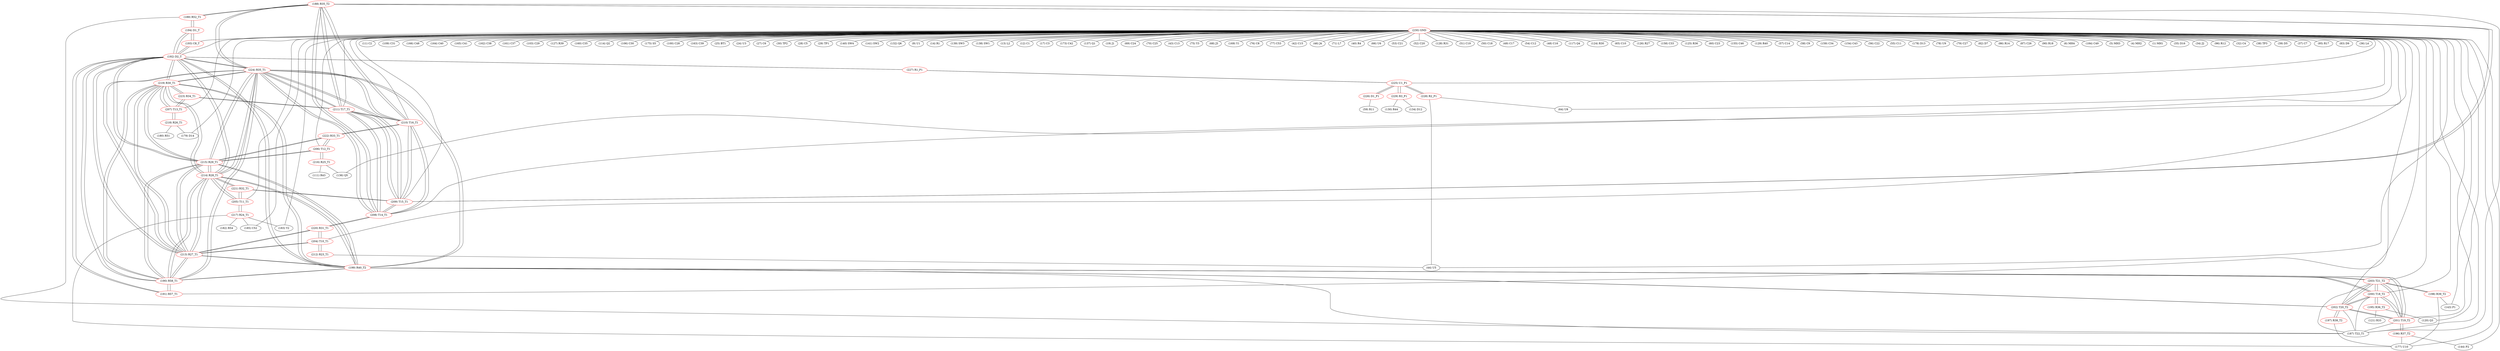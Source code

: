 graph {
	188 [label="(188) R35_T2" color=red]
	189 [label="(189) R52_T1"]
	187 [label="(187) T22_T1"]
	208 [label="(208) T14_T1"]
	209 [label="(209) T15_T1"]
	211 [label="(211) T17_T1"]
	210 [label="(210) T16_T1"]
	224 [label="(224) R35_T1"]
	189 [label="(189) R52_T1" color=red]
	194 [label="(194) D1_T"]
	188 [label="(188) R35_T2"]
	187 [label="(187) T22_T1"]
	190 [label="(190) R58_T1" color=red]
	192 [label="(192) D2_T"]
	199 [label="(199) R40_T2"]
	213 [label="(213) R27_T1"]
	214 [label="(214) R28_T1"]
	215 [label="(215) R29_T1"]
	219 [label="(219) R30_T1"]
	224 [label="(224) R35_T1"]
	191 [label="(191) R57_T1"]
	191 [label="(191) R57_T1" color=red]
	192 [label="(192) D2_T"]
	190 [label="(190) R58_T1"]
	192 [label="(192) D2_T" color=red]
	190 [label="(190) R58_T1"]
	199 [label="(199) R40_T2"]
	213 [label="(213) R27_T1"]
	214 [label="(214) R28_T1"]
	215 [label="(215) R29_T1"]
	219 [label="(219) R30_T1"]
	224 [label="(224) R35_T1"]
	194 [label="(194) D1_T"]
	193 [label="(193) C8_T"]
	191 [label="(191) R57_T1"]
	227 [label="(227) R1_P1"]
	193 [label="(193) C8_T" color=red]
	194 [label="(194) D1_T"]
	192 [label="(192) D2_T"]
	194 [label="(194) D1_T" color=red]
	192 [label="(192) D2_T"]
	193 [label="(193) C8_T"]
	189 [label="(189) R52_T1"]
	195 [label="(195) R36_T2" color=red]
	120 [label="(120) Q3"]
	121 [label="(121) R33"]
	200 [label="(200) T18_T2"]
	196 [label="(196) R37_T2" color=red]
	177 [label="(177) U10"]
	144 [label="(144) P2"]
	201 [label="(201) T19_T2"]
	197 [label="(197) R38_T2" color=red]
	177 [label="(177) U10"]
	202 [label="(202) T20_T2"]
	198 [label="(198) R39_T2" color=red]
	177 [label="(177) U10"]
	143 [label="(143) P1"]
	203 [label="(203) T21_T2"]
	199 [label="(199) R40_T2" color=red]
	192 [label="(192) D2_T"]
	190 [label="(190) R58_T1"]
	213 [label="(213) R27_T1"]
	214 [label="(214) R28_T1"]
	215 [label="(215) R29_T1"]
	219 [label="(219) R30_T1"]
	224 [label="(224) R35_T1"]
	202 [label="(202) T20_T2"]
	203 [label="(203) T21_T2"]
	201 [label="(201) T19_T2"]
	187 [label="(187) T22_T1"]
	200 [label="(200) T18_T2"]
	200 [label="(200) T18_T2" color=red]
	202 [label="(202) T20_T2"]
	203 [label="(203) T21_T2"]
	201 [label="(201) T19_T2"]
	199 [label="(199) R40_T2"]
	187 [label="(187) T22_T1"]
	195 [label="(195) R36_T2"]
	201 [label="(201) T19_T2" color=red]
	202 [label="(202) T20_T2"]
	203 [label="(203) T21_T2"]
	199 [label="(199) R40_T2"]
	187 [label="(187) T22_T1"]
	200 [label="(200) T18_T2"]
	196 [label="(196) R37_T2"]
	202 [label="(202) T20_T2" color=red]
	203 [label="(203) T21_T2"]
	201 [label="(201) T19_T2"]
	199 [label="(199) R40_T2"]
	187 [label="(187) T22_T1"]
	200 [label="(200) T18_T2"]
	197 [label="(197) R38_T2"]
	203 [label="(203) T21_T2" color=red]
	202 [label="(202) T20_T2"]
	201 [label="(201) T19_T2"]
	199 [label="(199) R40_T2"]
	187 [label="(187) T22_T1"]
	200 [label="(200) T18_T2"]
	198 [label="(198) R39_T2"]
	204 [label="(204) T10_T1" color=red]
	212 [label="(212) R23_T1"]
	220 [label="(220) R31_T1"]
	213 [label="(213) R27_T1"]
	205 [label="(205) T11_T1" color=red]
	217 [label="(217) R24_T1"]
	221 [label="(221) R32_T1"]
	214 [label="(214) R28_T1"]
	206 [label="(206) T12_T1" color=red]
	222 [label="(222) R33_T1"]
	215 [label="(215) R29_T1"]
	216 [label="(216) R25_T1"]
	207 [label="(207) T13_T1" color=red]
	223 [label="(223) R34_T1"]
	219 [label="(219) R30_T1"]
	218 [label="(218) R26_T1"]
	208 [label="(208) T14_T1" color=red]
	209 [label="(209) T15_T1"]
	211 [label="(211) T17_T1"]
	210 [label="(210) T16_T1"]
	224 [label="(224) R35_T1"]
	188 [label="(188) R35_T2"]
	220 [label="(220) R31_T1"]
	209 [label="(209) T15_T1" color=red]
	208 [label="(208) T14_T1"]
	211 [label="(211) T17_T1"]
	210 [label="(210) T16_T1"]
	224 [label="(224) R35_T1"]
	188 [label="(188) R35_T2"]
	221 [label="(221) R32_T1"]
	210 [label="(210) T16_T1" color=red]
	208 [label="(208) T14_T1"]
	209 [label="(209) T15_T1"]
	211 [label="(211) T17_T1"]
	224 [label="(224) R35_T1"]
	188 [label="(188) R35_T2"]
	222 [label="(222) R33_T1"]
	211 [label="(211) T17_T1" color=red]
	208 [label="(208) T14_T1"]
	209 [label="(209) T15_T1"]
	210 [label="(210) T16_T1"]
	224 [label="(224) R35_T1"]
	188 [label="(188) R35_T2"]
	223 [label="(223) R34_T1"]
	212 [label="(212) R23_T1" color=red]
	44 [label="(44) U5"]
	204 [label="(204) T10_T1"]
	213 [label="(213) R27_T1" color=red]
	192 [label="(192) D2_T"]
	190 [label="(190) R58_T1"]
	199 [label="(199) R40_T2"]
	214 [label="(214) R28_T1"]
	215 [label="(215) R29_T1"]
	219 [label="(219) R30_T1"]
	224 [label="(224) R35_T1"]
	220 [label="(220) R31_T1"]
	204 [label="(204) T10_T1"]
	214 [label="(214) R28_T1" color=red]
	192 [label="(192) D2_T"]
	190 [label="(190) R58_T1"]
	199 [label="(199) R40_T2"]
	213 [label="(213) R27_T1"]
	215 [label="(215) R29_T1"]
	219 [label="(219) R30_T1"]
	224 [label="(224) R35_T1"]
	221 [label="(221) R32_T1"]
	205 [label="(205) T11_T1"]
	215 [label="(215) R29_T1" color=red]
	192 [label="(192) D2_T"]
	190 [label="(190) R58_T1"]
	199 [label="(199) R40_T2"]
	213 [label="(213) R27_T1"]
	214 [label="(214) R28_T1"]
	219 [label="(219) R30_T1"]
	224 [label="(224) R35_T1"]
	222 [label="(222) R33_T1"]
	206 [label="(206) T12_T1"]
	216 [label="(216) R25_T1" color=red]
	111 [label="(111) R43"]
	136 [label="(136) Q5"]
	206 [label="(206) T12_T1"]
	217 [label="(217) R24_T1" color=red]
	185 [label="(185) C52"]
	177 [label="(177) U10"]
	182 [label="(182) R54"]
	183 [label="(183) Y2"]
	205 [label="(205) T11_T1"]
	218 [label="(218) R26_T1" color=red]
	180 [label="(180) R51"]
	179 [label="(179) D14"]
	207 [label="(207) T13_T1"]
	219 [label="(219) R30_T1" color=red]
	192 [label="(192) D2_T"]
	190 [label="(190) R58_T1"]
	199 [label="(199) R40_T2"]
	213 [label="(213) R27_T1"]
	214 [label="(214) R28_T1"]
	215 [label="(215) R29_T1"]
	224 [label="(224) R35_T1"]
	207 [label="(207) T13_T1"]
	223 [label="(223) R34_T1"]
	220 [label="(220) R31_T1" color=red]
	213 [label="(213) R27_T1"]
	204 [label="(204) T10_T1"]
	208 [label="(208) T14_T1"]
	221 [label="(221) R32_T1" color=red]
	209 [label="(209) T15_T1"]
	205 [label="(205) T11_T1"]
	214 [label="(214) R28_T1"]
	222 [label="(222) R33_T1" color=red]
	210 [label="(210) T16_T1"]
	215 [label="(215) R29_T1"]
	206 [label="(206) T12_T1"]
	223 [label="(223) R34_T1" color=red]
	211 [label="(211) T17_T1"]
	207 [label="(207) T13_T1"]
	219 [label="(219) R30_T1"]
	224 [label="(224) R35_T1" color=red]
	192 [label="(192) D2_T"]
	190 [label="(190) R58_T1"]
	199 [label="(199) R40_T2"]
	213 [label="(213) R27_T1"]
	214 [label="(214) R28_T1"]
	215 [label="(215) R29_T1"]
	219 [label="(219) R30_T1"]
	208 [label="(208) T14_T1"]
	209 [label="(209) T15_T1"]
	211 [label="(211) T17_T1"]
	210 [label="(210) T16_T1"]
	188 [label="(188) R35_T2"]
	225 [label="(225) U1_P1" color=red]
	226 [label="(226) D1_P1"]
	228 [label="(228) R2_P1"]
	229 [label="(229) R3_P1"]
	227 [label="(227) R1_P1"]
	226 [label="(226) D1_P1" color=red]
	59 [label="(59) R11"]
	225 [label="(225) U1_P1"]
	227 [label="(227) R1_P1" color=red]
	192 [label="(192) D2_T"]
	225 [label="(225) U1_P1"]
	228 [label="(228) R2_P1" color=red]
	44 [label="(44) U5"]
	64 [label="(64) U8"]
	225 [label="(225) U1_P1"]
	229 [label="(229) R3_P1" color=red]
	134 [label="(134) D12"]
	130 [label="(130) R44"]
	225 [label="(225) U1_P1"]
	230 [label="(230) GND" color=red]
	11 [label="(11) C2"]
	109 [label="(109) C31"]
	166 [label="(166) C48"]
	164 [label="(164) C40"]
	165 [label="(165) C41"]
	162 [label="(162) C38"]
	161 [label="(161) C37"]
	103 [label="(103) C29"]
	64 [label="(64) U8"]
	127 [label="(127) R39"]
	160 [label="(160) C35"]
	114 [label="(114) Q2"]
	106 [label="(106) C30"]
	175 [label="(175) S5"]
	100 [label="(100) C28"]
	163 [label="(163) C39"]
	25 [label="(25) BT1"]
	24 [label="(24) U3"]
	27 [label="(27) C6"]
	177 [label="(177) U10"]
	30 [label="(30) TP2"]
	28 [label="(28) C5"]
	29 [label="(29) TP1"]
	144 [label="(144) P2"]
	140 [label="(140) SW4"]
	141 [label="(141) SW2"]
	132 [label="(132) Q6"]
	9 [label="(9) U1"]
	14 [label="(14) R1"]
	139 [label="(139) SW3"]
	138 [label="(138) SW1"]
	13 [label="(13) L2"]
	12 [label="(12) C1"]
	17 [label="(17) C3"]
	173 [label="(173) C42"]
	136 [label="(136) Q5"]
	137 [label="(137) Q1"]
	19 [label="(19) J1"]
	69 [label="(69) C24"]
	70 [label="(70) C25"]
	44 [label="(44) U5"]
	43 [label="(43) C13"]
	75 [label="(75) Y3"]
	68 [label="(68) J3"]
	169 [label="(169) Y1"]
	76 [label="(76) C8"]
	77 [label="(77) C53"]
	42 [label="(42) C15"]
	46 [label="(46) J4"]
	71 [label="(71) L7"]
	40 [label="(40) R4"]
	66 [label="(66) U6"]
	53 [label="(53) C21"]
	52 [label="(52) C20"]
	128 [label="(128) R31"]
	51 [label="(51) C19"]
	50 [label="(50) C18"]
	49 [label="(49) C17"]
	54 [label="(54) C12"]
	48 [label="(48) C16"]
	117 [label="(117) Q4"]
	124 [label="(124) R30"]
	65 [label="(65) C10"]
	126 [label="(126) R27"]
	158 [label="(158) C33"]
	125 [label="(125) R36"]
	60 [label="(60) C23"]
	155 [label="(155) C46"]
	129 [label="(129) R40"]
	57 [label="(57) C14"]
	120 [label="(120) Q3"]
	58 [label="(58) C9"]
	159 [label="(159) C34"]
	154 [label="(154) C43"]
	56 [label="(56) C22"]
	55 [label="(55) C11"]
	143 [label="(143) P1"]
	178 [label="(178) D13"]
	183 [label="(183) Y2"]
	78 [label="(78) U9"]
	79 [label="(79) C27"]
	82 [label="(82) D7"]
	86 [label="(86) R14"]
	87 [label="(87) C26"]
	90 [label="(90) R18"]
	6 [label="(6) MH4"]
	184 [label="(184) C49"]
	5 [label="(5) MH3"]
	4 [label="(4) MH2"]
	1 [label="(1) MH1"]
	185 [label="(185) C52"]
	179 [label="(179) D14"]
	35 [label="(35) D16"]
	34 [label="(34) J2"]
	96 [label="(96) R12"]
	32 [label="(32) C4"]
	38 [label="(38) TP3"]
	39 [label="(39) D5"]
	37 [label="(37) C7"]
	95 [label="(95) R17"]
	83 [label="(83) D9"]
	36 [label="(36) L4"]
	204 [label="(204) T10_T1"]
	205 [label="(205) T11_T1"]
	206 [label="(206) T12_T1"]
	207 [label="(207) T13_T1"]
	202 [label="(202) T20_T2"]
	208 [label="(208) T14_T1"]
	209 [label="(209) T15_T1"]
	200 [label="(200) T18_T2"]
	203 [label="(203) T21_T2"]
	201 [label="(201) T19_T2"]
	193 [label="(193) C8_T"]
	210 [label="(210) T16_T1"]
	211 [label="(211) T17_T1"]
	192 [label="(192) D2_T"]
	187 [label="(187) T22_T1"]
	191 [label="(191) R57_T1"]
	225 [label="(225) U1_P1"]
	188 -- 189
	188 -- 187
	188 -- 208
	188 -- 209
	188 -- 211
	188 -- 210
	188 -- 224
	189 -- 194
	189 -- 188
	189 -- 187
	190 -- 192
	190 -- 199
	190 -- 213
	190 -- 214
	190 -- 215
	190 -- 219
	190 -- 224
	190 -- 191
	191 -- 192
	191 -- 190
	192 -- 190
	192 -- 199
	192 -- 213
	192 -- 214
	192 -- 215
	192 -- 219
	192 -- 224
	192 -- 194
	192 -- 193
	192 -- 191
	192 -- 227
	193 -- 194
	193 -- 192
	194 -- 192
	194 -- 193
	194 -- 189
	195 -- 120
	195 -- 121
	195 -- 200
	196 -- 177
	196 -- 144
	196 -- 201
	197 -- 177
	197 -- 202
	198 -- 177
	198 -- 143
	198 -- 203
	199 -- 192
	199 -- 190
	199 -- 213
	199 -- 214
	199 -- 215
	199 -- 219
	199 -- 224
	199 -- 202
	199 -- 203
	199 -- 201
	199 -- 187
	199 -- 200
	200 -- 202
	200 -- 203
	200 -- 201
	200 -- 199
	200 -- 187
	200 -- 195
	201 -- 202
	201 -- 203
	201 -- 199
	201 -- 187
	201 -- 200
	201 -- 196
	202 -- 203
	202 -- 201
	202 -- 199
	202 -- 187
	202 -- 200
	202 -- 197
	203 -- 202
	203 -- 201
	203 -- 199
	203 -- 187
	203 -- 200
	203 -- 198
	204 -- 212
	204 -- 220
	204 -- 213
	205 -- 217
	205 -- 221
	205 -- 214
	206 -- 222
	206 -- 215
	206 -- 216
	207 -- 223
	207 -- 219
	207 -- 218
	208 -- 209
	208 -- 211
	208 -- 210
	208 -- 224
	208 -- 188
	208 -- 220
	209 -- 208
	209 -- 211
	209 -- 210
	209 -- 224
	209 -- 188
	209 -- 221
	210 -- 208
	210 -- 209
	210 -- 211
	210 -- 224
	210 -- 188
	210 -- 222
	211 -- 208
	211 -- 209
	211 -- 210
	211 -- 224
	211 -- 188
	211 -- 223
	212 -- 44
	212 -- 204
	213 -- 192
	213 -- 190
	213 -- 199
	213 -- 214
	213 -- 215
	213 -- 219
	213 -- 224
	213 -- 220
	213 -- 204
	214 -- 192
	214 -- 190
	214 -- 199
	214 -- 213
	214 -- 215
	214 -- 219
	214 -- 224
	214 -- 221
	214 -- 205
	215 -- 192
	215 -- 190
	215 -- 199
	215 -- 213
	215 -- 214
	215 -- 219
	215 -- 224
	215 -- 222
	215 -- 206
	216 -- 111
	216 -- 136
	216 -- 206
	217 -- 185
	217 -- 177
	217 -- 182
	217 -- 183
	217 -- 205
	218 -- 180
	218 -- 179
	218 -- 207
	219 -- 192
	219 -- 190
	219 -- 199
	219 -- 213
	219 -- 214
	219 -- 215
	219 -- 224
	219 -- 207
	219 -- 223
	220 -- 213
	220 -- 204
	220 -- 208
	221 -- 209
	221 -- 205
	221 -- 214
	222 -- 210
	222 -- 215
	222 -- 206
	223 -- 211
	223 -- 207
	223 -- 219
	224 -- 192
	224 -- 190
	224 -- 199
	224 -- 213
	224 -- 214
	224 -- 215
	224 -- 219
	224 -- 208
	224 -- 209
	224 -- 211
	224 -- 210
	224 -- 188
	225 -- 226
	225 -- 228
	225 -- 229
	225 -- 227
	226 -- 59
	226 -- 225
	227 -- 192
	227 -- 225
	228 -- 44
	228 -- 64
	228 -- 225
	229 -- 134
	229 -- 130
	229 -- 225
	230 -- 11
	230 -- 109
	230 -- 166
	230 -- 164
	230 -- 165
	230 -- 162
	230 -- 161
	230 -- 103
	230 -- 64
	230 -- 127
	230 -- 160
	230 -- 114
	230 -- 106
	230 -- 175
	230 -- 100
	230 -- 163
	230 -- 25
	230 -- 24
	230 -- 27
	230 -- 177
	230 -- 30
	230 -- 28
	230 -- 29
	230 -- 144
	230 -- 140
	230 -- 141
	230 -- 132
	230 -- 9
	230 -- 14
	230 -- 139
	230 -- 138
	230 -- 13
	230 -- 12
	230 -- 17
	230 -- 173
	230 -- 136
	230 -- 137
	230 -- 19
	230 -- 69
	230 -- 70
	230 -- 44
	230 -- 43
	230 -- 75
	230 -- 68
	230 -- 169
	230 -- 76
	230 -- 77
	230 -- 42
	230 -- 46
	230 -- 71
	230 -- 40
	230 -- 66
	230 -- 53
	230 -- 52
	230 -- 128
	230 -- 51
	230 -- 50
	230 -- 49
	230 -- 54
	230 -- 48
	230 -- 117
	230 -- 124
	230 -- 65
	230 -- 126
	230 -- 158
	230 -- 125
	230 -- 60
	230 -- 155
	230 -- 129
	230 -- 57
	230 -- 120
	230 -- 58
	230 -- 159
	230 -- 154
	230 -- 56
	230 -- 55
	230 -- 143
	230 -- 178
	230 -- 183
	230 -- 78
	230 -- 79
	230 -- 82
	230 -- 86
	230 -- 87
	230 -- 90
	230 -- 6
	230 -- 184
	230 -- 5
	230 -- 4
	230 -- 1
	230 -- 185
	230 -- 179
	230 -- 35
	230 -- 34
	230 -- 96
	230 -- 32
	230 -- 38
	230 -- 39
	230 -- 37
	230 -- 95
	230 -- 83
	230 -- 36
	230 -- 204
	230 -- 205
	230 -- 206
	230 -- 207
	230 -- 202
	230 -- 208
	230 -- 209
	230 -- 200
	230 -- 203
	230 -- 201
	230 -- 193
	230 -- 210
	230 -- 211
	230 -- 192
	230 -- 187
	230 -- 191
	230 -- 225
}